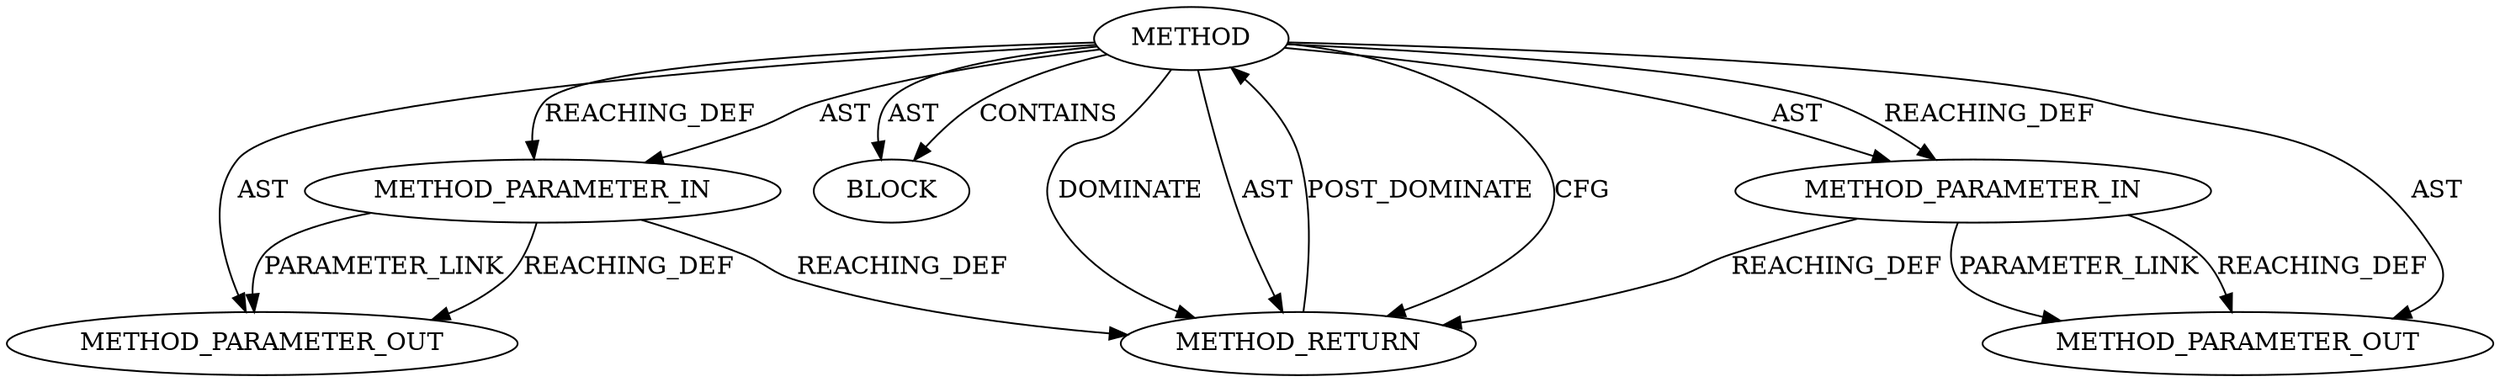 digraph {
  20055 [label=METHOD AST_PARENT_TYPE="NAMESPACE_BLOCK" AST_PARENT_FULL_NAME="<global>" ORDER=0 CODE="<empty>" FULL_NAME="list_move_tail" IS_EXTERNAL=true FILENAME="<empty>" SIGNATURE="" NAME="list_move_tail"]
  22033 [label=METHOD_PARAMETER_OUT ORDER=2 CODE="p2" IS_VARIADIC=false TYPE_FULL_NAME="ANY" EVALUATION_STRATEGY="BY_VALUE" INDEX=2 NAME="p2"]
  20057 [label=METHOD_PARAMETER_IN ORDER=2 CODE="p2" IS_VARIADIC=false TYPE_FULL_NAME="ANY" EVALUATION_STRATEGY="BY_VALUE" INDEX=2 NAME="p2"]
  20058 [label=BLOCK ORDER=1 ARGUMENT_INDEX=1 CODE="<empty>" TYPE_FULL_NAME="ANY"]
  20059 [label=METHOD_RETURN ORDER=2 CODE="RET" TYPE_FULL_NAME="ANY" EVALUATION_STRATEGY="BY_VALUE"]
  20056 [label=METHOD_PARAMETER_IN ORDER=1 CODE="p1" IS_VARIADIC=false TYPE_FULL_NAME="ANY" EVALUATION_STRATEGY="BY_VALUE" INDEX=1 NAME="p1"]
  22032 [label=METHOD_PARAMETER_OUT ORDER=1 CODE="p1" IS_VARIADIC=false TYPE_FULL_NAME="ANY" EVALUATION_STRATEGY="BY_VALUE" INDEX=1 NAME="p1"]
  20056 -> 22032 [label=PARAMETER_LINK ]
  20055 -> 20057 [label=REACHING_DEF VARIABLE=""]
  20055 -> 20057 [label=AST ]
  20055 -> 20056 [label=AST ]
  20055 -> 20059 [label=DOMINATE ]
  20055 -> 20058 [label=AST ]
  20059 -> 20055 [label=POST_DOMINATE ]
  20056 -> 22032 [label=REACHING_DEF VARIABLE="p1"]
  20057 -> 20059 [label=REACHING_DEF VARIABLE="p2"]
  20055 -> 22032 [label=AST ]
  20057 -> 22033 [label=PARAMETER_LINK ]
  20057 -> 22033 [label=REACHING_DEF VARIABLE="p2"]
  20055 -> 20056 [label=REACHING_DEF VARIABLE=""]
  20055 -> 20059 [label=AST ]
  20055 -> 20059 [label=CFG ]
  20055 -> 20058 [label=CONTAINS ]
  20056 -> 20059 [label=REACHING_DEF VARIABLE="p1"]
  20055 -> 22033 [label=AST ]
}
